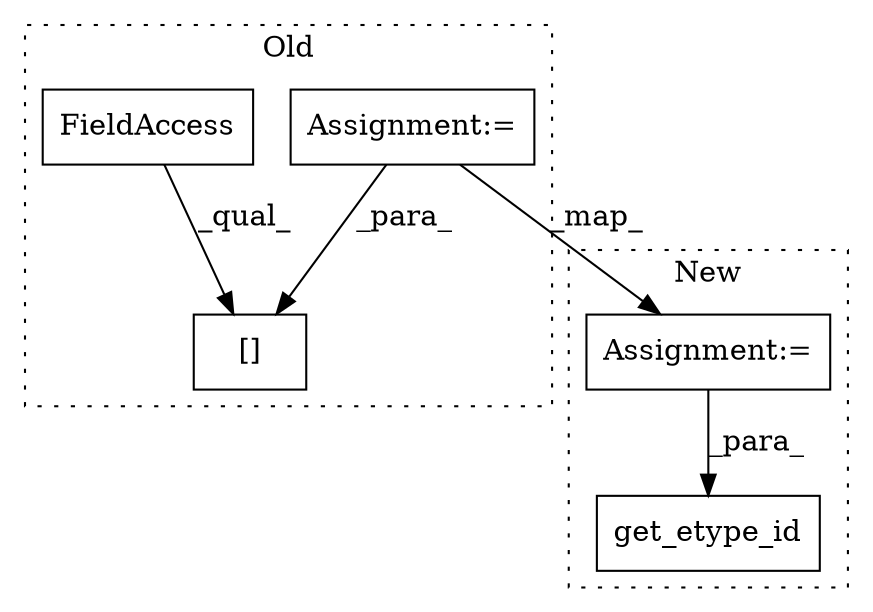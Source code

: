 digraph G {
subgraph cluster0 {
1 [label="[]" a="2" s="9859,9884" l="20,1" shape="box"];
3 [label="FieldAccess" a="22" s="9859" l="19" shape="box"];
5 [label="Assignment:=" a="7" s="9725" l="5" shape="box"];
label = "Old";
style="dotted";
}
subgraph cluster1 {
2 [label="get_etype_id" a="32" s="15166,15184" l="13,1" shape="box"];
4 [label="Assignment:=" a="7" s="15050" l="5" shape="box"];
label = "New";
style="dotted";
}
3 -> 1 [label="_qual_"];
4 -> 2 [label="_para_"];
5 -> 1 [label="_para_"];
5 -> 4 [label="_map_"];
}